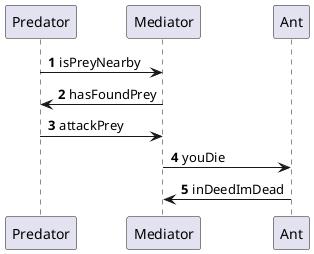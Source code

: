 @startuml
'https://plantuml.com/sequence-diagram

autonumber

Predator -> Mediator : isPreyNearby
Mediator -> Predator : hasFoundPrey
Predator -> Mediator : attackPrey
Mediator -> Ant : youDie
Ant -> Mediator : inDeedImDead

@enduml